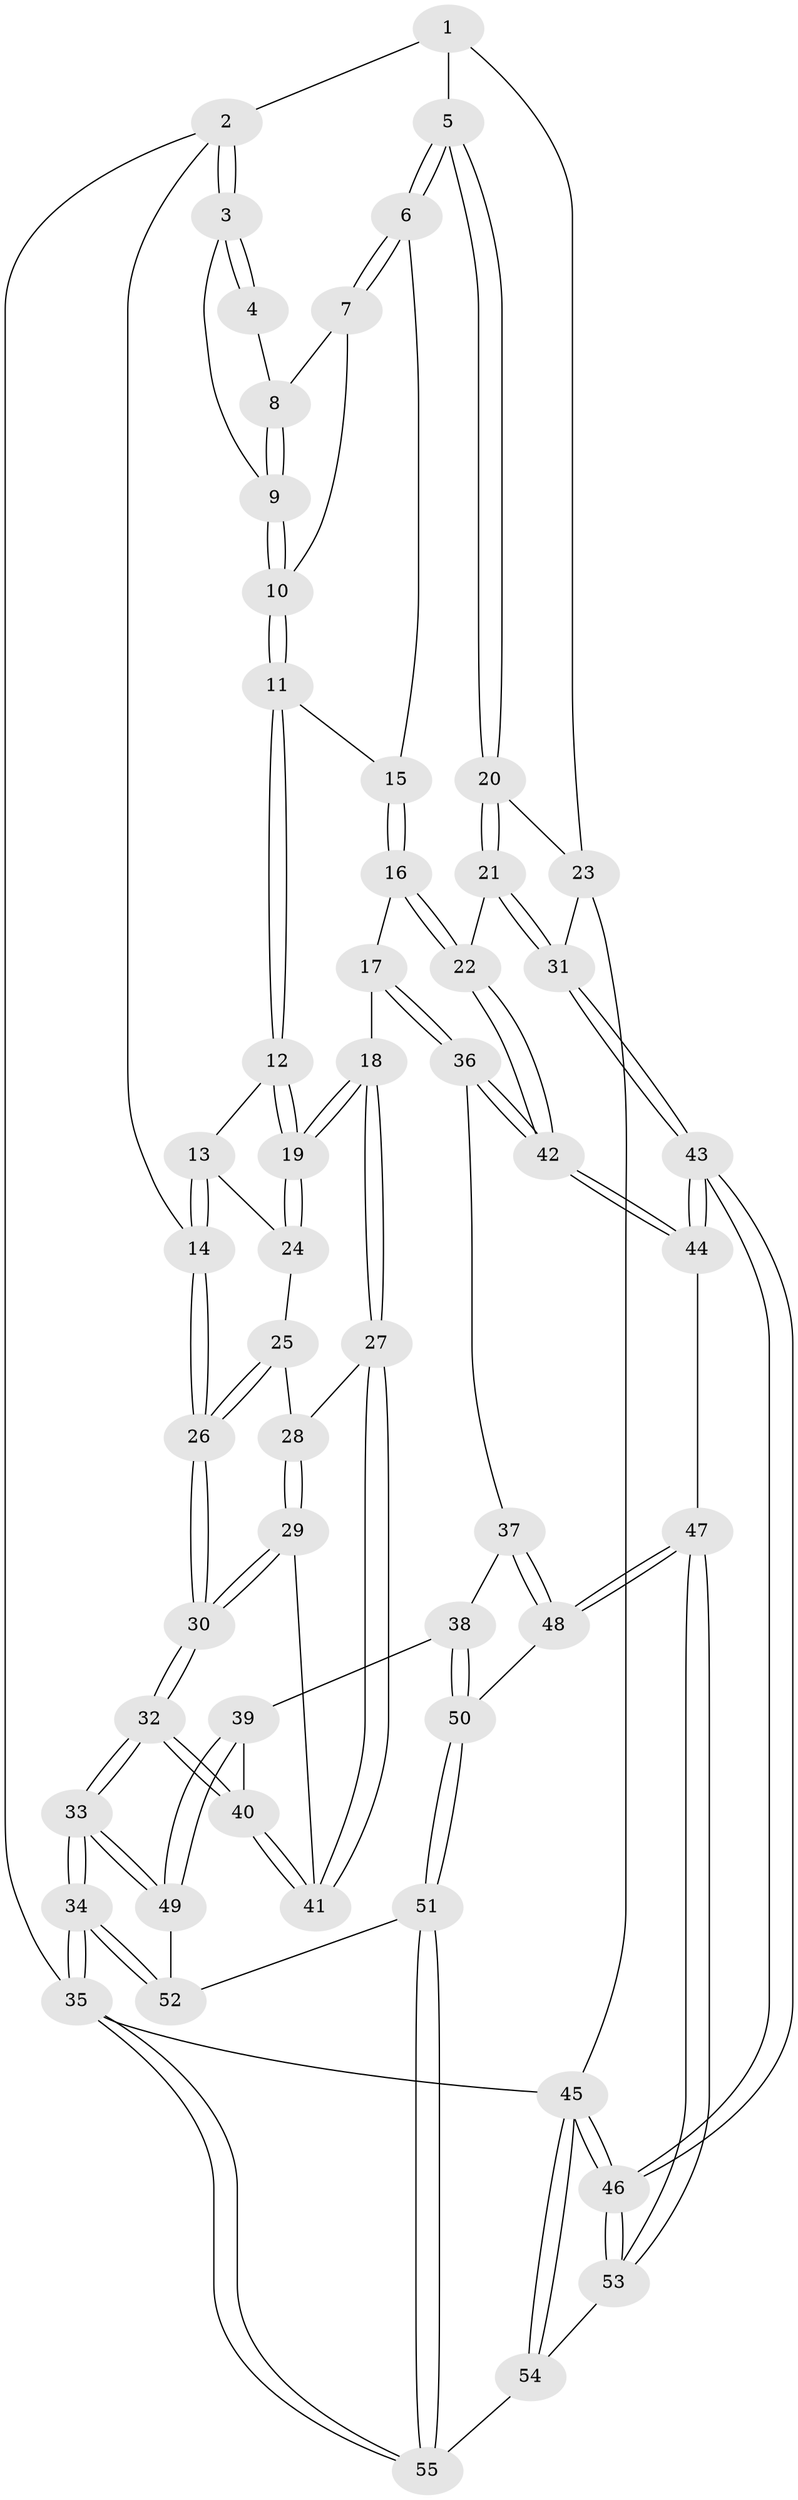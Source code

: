 // Generated by graph-tools (version 1.1) at 2025/11/02/27/25 16:11:54]
// undirected, 55 vertices, 134 edges
graph export_dot {
graph [start="1"]
  node [color=gray90,style=filled];
  1 [pos="+0.7708317759688091+0"];
  2 [pos="+0+0"];
  3 [pos="+0.07834641366321349+0"];
  4 [pos="+0.46793902462261844+0"];
  5 [pos="+0.7477593296326659+0.1292451937135634"];
  6 [pos="+0.7174669952734077+0.13205564626487987"];
  7 [pos="+0.6040373338211937+0.10413009177530959"];
  8 [pos="+0.49184890793529895+0"];
  9 [pos="+0.4356467850596421+0.11281396807344178"];
  10 [pos="+0.4348281659713717+0.16172631524174175"];
  11 [pos="+0.42513792724538135+0.179842927209584"];
  12 [pos="+0.38773049721577296+0.20825289460719906"];
  13 [pos="+0+0"];
  14 [pos="+0+0"];
  15 [pos="+0.5600888808194753+0.23980168338561025"];
  16 [pos="+0.5578408674024636+0.38176202637685624"];
  17 [pos="+0.49431920542652563+0.39578176376517354"];
  18 [pos="+0.3834722065282102+0.3646766160149502"];
  19 [pos="+0.377569424093971+0.2992277789967767"];
  20 [pos="+0.7674743421917077+0.1539494482596877"];
  21 [pos="+0.7663623219092746+0.36704193450810785"];
  22 [pos="+0.7074338769350689+0.41797000791801464"];
  23 [pos="+1+0.14962695830430991"];
  24 [pos="+0.2618755204809672+0.2720042088962676"];
  25 [pos="+0.14963200846243313+0.3254665538248075"];
  26 [pos="+0+0.26769907997558845"];
  27 [pos="+0.3770900127865299+0.37049987377257576"];
  28 [pos="+0.22240673991244617+0.35779096148869755"];
  29 [pos="+0.2052322413169906+0.4814802071460227"];
  30 [pos="+0+0.5358313678113403"];
  31 [pos="+1+0.4438654485236105"];
  32 [pos="+0+0.5499459605685223"];
  33 [pos="+0+0.7961951474817036"];
  34 [pos="+0+1"];
  35 [pos="+0+1"];
  36 [pos="+0.5028661030541409+0.6120084114636728"];
  37 [pos="+0.444972761297659+0.6337640477804598"];
  38 [pos="+0.3692041175128074+0.6383010401373008"];
  39 [pos="+0.353005789629357+0.6325510677434458"];
  40 [pos="+0.34702212441457475+0.6223834328926352"];
  41 [pos="+0.32542015651473627+0.49548139915820466"];
  42 [pos="+0.6843765690780288+0.6383206519790473"];
  43 [pos="+1+0.8898598551953121"];
  44 [pos="+0.6898077996306663+0.6468343447277688"];
  45 [pos="+1+1"];
  46 [pos="+1+1"];
  47 [pos="+0.5397481929762291+0.8516023410399769"];
  48 [pos="+0.530718252912883+0.8485211575905865"];
  49 [pos="+0.30223792932570165+0.6848201260114131"];
  50 [pos="+0.41519475211522944+0.8479419440450942"];
  51 [pos="+0.3796015498613301+0.8741133529645644"];
  52 [pos="+0.271096302546206+0.8668812808074728"];
  53 [pos="+0.5455257926330039+0.8626938563995306"];
  54 [pos="+0.4820628501290183+1"];
  55 [pos="+0.4313357187932378+1"];
  1 -- 2;
  1 -- 5;
  1 -- 23;
  2 -- 3;
  2 -- 3;
  2 -- 14;
  2 -- 35;
  3 -- 4;
  3 -- 4;
  3 -- 9;
  4 -- 8;
  5 -- 6;
  5 -- 6;
  5 -- 20;
  5 -- 20;
  6 -- 7;
  6 -- 7;
  6 -- 15;
  7 -- 8;
  7 -- 10;
  8 -- 9;
  8 -- 9;
  9 -- 10;
  9 -- 10;
  10 -- 11;
  10 -- 11;
  11 -- 12;
  11 -- 12;
  11 -- 15;
  12 -- 13;
  12 -- 19;
  12 -- 19;
  13 -- 14;
  13 -- 14;
  13 -- 24;
  14 -- 26;
  14 -- 26;
  15 -- 16;
  15 -- 16;
  16 -- 17;
  16 -- 22;
  16 -- 22;
  17 -- 18;
  17 -- 36;
  17 -- 36;
  18 -- 19;
  18 -- 19;
  18 -- 27;
  18 -- 27;
  19 -- 24;
  19 -- 24;
  20 -- 21;
  20 -- 21;
  20 -- 23;
  21 -- 22;
  21 -- 31;
  21 -- 31;
  22 -- 42;
  22 -- 42;
  23 -- 31;
  23 -- 45;
  24 -- 25;
  25 -- 26;
  25 -- 26;
  25 -- 28;
  26 -- 30;
  26 -- 30;
  27 -- 28;
  27 -- 41;
  27 -- 41;
  28 -- 29;
  28 -- 29;
  29 -- 30;
  29 -- 30;
  29 -- 41;
  30 -- 32;
  30 -- 32;
  31 -- 43;
  31 -- 43;
  32 -- 33;
  32 -- 33;
  32 -- 40;
  32 -- 40;
  33 -- 34;
  33 -- 34;
  33 -- 49;
  33 -- 49;
  34 -- 35;
  34 -- 35;
  34 -- 52;
  34 -- 52;
  35 -- 55;
  35 -- 55;
  35 -- 45;
  36 -- 37;
  36 -- 42;
  36 -- 42;
  37 -- 38;
  37 -- 48;
  37 -- 48;
  38 -- 39;
  38 -- 50;
  38 -- 50;
  39 -- 40;
  39 -- 49;
  39 -- 49;
  40 -- 41;
  40 -- 41;
  42 -- 44;
  42 -- 44;
  43 -- 44;
  43 -- 44;
  43 -- 46;
  43 -- 46;
  44 -- 47;
  45 -- 46;
  45 -- 46;
  45 -- 54;
  45 -- 54;
  46 -- 53;
  46 -- 53;
  47 -- 48;
  47 -- 48;
  47 -- 53;
  47 -- 53;
  48 -- 50;
  49 -- 52;
  50 -- 51;
  50 -- 51;
  51 -- 52;
  51 -- 55;
  51 -- 55;
  53 -- 54;
  54 -- 55;
}
